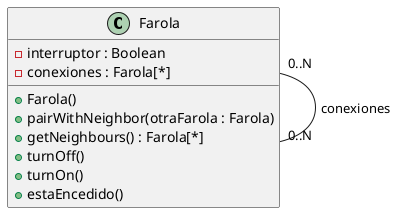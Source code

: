 @startuml
class Farola{
 -interruptor : Boolean
 -conexiones : Farola[*]
 +Farola()
 +pairWithNeighbor(otraFarola : Farola)
 +getNeighbours() : Farola[*]
 +turnOff()
 +turnOn()
 +estaEncedido()
}

Farola "0..N" -- "0..N" Farola : conexiones
@enduml

